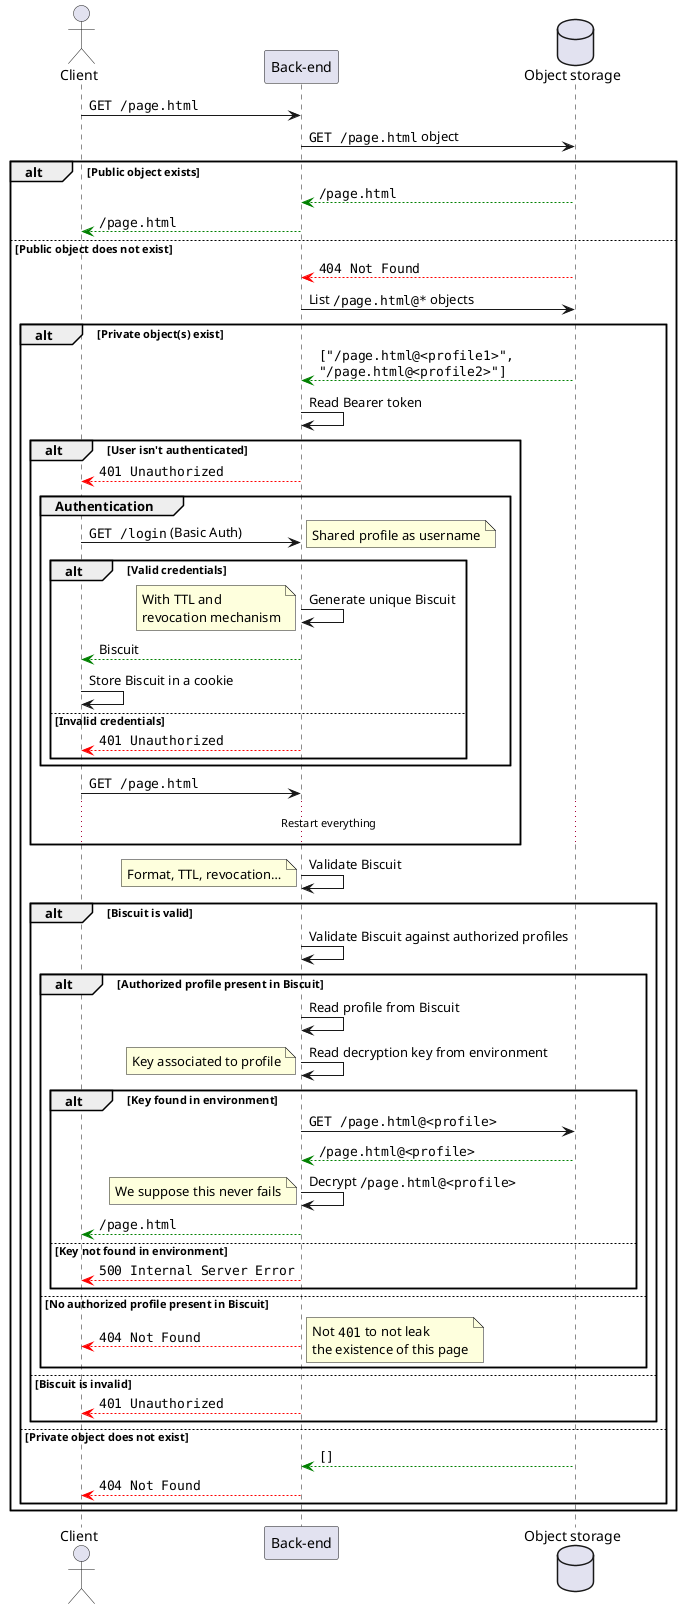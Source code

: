 @startuml Getting a resource (full sequence)
' skinparam responseMessageBelowArrow true
' autonumber

actor Client
participant "Back-end" as Back
database "Object storage" as S3

!$page = "/page.html"

Client -> Back: ""GET $page""
Back -> S3: ""GET $page"" object

alt Public object exists

	S3 -[#green]-> Back: ""$page""
	Back -[#green]-> Client: ""$page""

else Public object does not exist

	S3 -[#red]-> Back: ""404 Not Found""
	Back -> S3: List ""$page@*"" objects

	alt Private object(s) exist

		S3 -[#green]-> Back: ""["$page@<profile1>",""\n"""$page@<profile2>"]""

		Back -> Back: Read Bearer token

		alt User isn't authenticated
			Back -[#red]-> Client: ""401 Unauthorized""

			group Authentication
				Client -> Back: ""GET /login"" (Basic Auth)
				note right: Shared profile as username
				alt Valid credentials
					Back -> Back: Generate unique Biscuit
					note left: With TTL and\nrevocation mechanism
					Back -[#green]-> Client: Biscuit
					Client -> Client: Store Biscuit in a cookie
				else Invalid credentials
					Back -[#red]-> Client: ""401 Unauthorized""
				end
			end

			Client -> Back: ""GET $page""

			... Restart everything ...
		end

		Back -> Back: Validate Biscuit
		note left: Format, TTL, revocation…

		alt Biscuit is valid

			Back -> Back: Validate Biscuit against authorized profiles

			alt Authorized profile present in Biscuit

				Back -> Back: Read profile from Biscuit
				Back -> Back: Read decryption key from environment
				note left: Key associated to profile

				alt Key found in environment

					Back -> S3: ""GET $page@<profile>""
					S3 -[#green]-> Back: ""$page@<profile>""
					Back -> Back: Decrypt ""$page@<profile>""
					note left: We suppose this never fails
					Back -[#green]-> Client: ""$page""

				else Key not found in environment

					Back -[#red]-> Client: ""500 Internal Server Error""

				end

			else No authorized profile present in Biscuit

				Back -[#red]-> Client: ""404 Not Found""
				note right: Not ""401"" to not leak\nthe existence of this page

			end

		else Biscuit is invalid

			Back -[#red]-> Client: ""401 Unauthorized""

		end

	else Private object does not exist

		S3 -[#green]-> Back: ""[]""
		Back -[#red]-> Client: ""404 Not Found""

	end

end

@enduml
